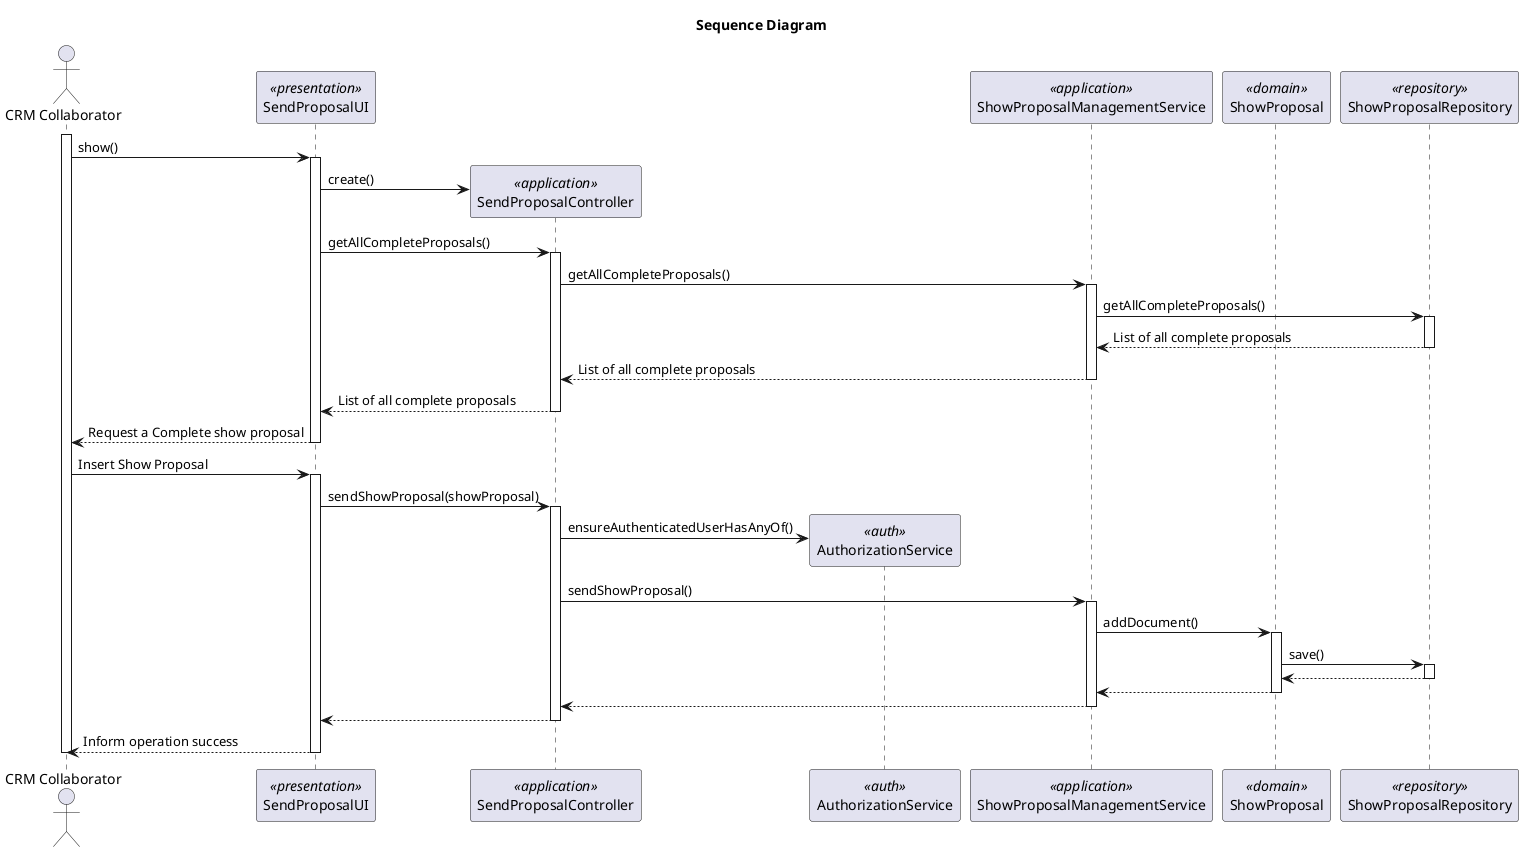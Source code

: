@startuml
title Sequence Diagram

actor "CRM Collaborator" as Actor
participant "SendProposalUI" as UI <<presentation>>
participant "SendProposalController" as Controller <<application>>
participant "AuthorizationService" as AuthorizationService <<auth>>
participant "ShowProposalManagementService" as ShowProposalManagementService <<application>>
participant "ShowProposal" as ShowProposal <<domain>>
participant "ShowProposalRepository" as ShowProposalRepository <<repository>>

activate Actor

Actor -> UI: show()
    activate UI

UI -> Controller** : create()

UI -> Controller : getAllCompleteProposals()
activate Controller
Controller -> ShowProposalManagementService: getAllCompleteProposals()
activate ShowProposalManagementService
ShowProposalManagementService ->ShowProposalRepository : getAllCompleteProposals()
activate ShowProposalRepository
ShowProposalRepository --> ShowProposalManagementService: List of all complete proposals
deactivate ShowProposalRepository
ShowProposalManagementService --> Controller: List of all complete proposals
deactivate ShowProposalManagementService
Controller -->UI: List of all complete proposals
deactivate Controller
UI --> Actor: Request a Complete show proposal
deactivate UI

Actor -> UI: Insert Show Proposal


    activate UI

        UI -> Controller : sendShowProposal(showProposal)
            activate Controller

                Controller -> AuthorizationService** : ensureAuthenticatedUserHasAnyOf()

                deactivate AuthorizationService

                Controller -> ShowProposalManagementService : sendShowProposal()
                activate ShowProposalManagementService

                ShowProposalManagementService -> ShowProposal: addDocument()

                activate ShowProposal
                ShowProposal -> ShowProposalRepository: save()
                activate ShowProposalRepository
                ShowProposalRepository --> ShowProposal
                deactivate ShowProposalRepository
                ShowProposal --> ShowProposalManagementService
                deactivate ShowProposal
                ShowProposalManagementService --> Controller
                deactivate ShowProposalManagementService

                Controller --> UI
            deactivate Controller
        UI --> Actor : Inform operation success
        deactivate UI
deactivate Actor

@enduml
